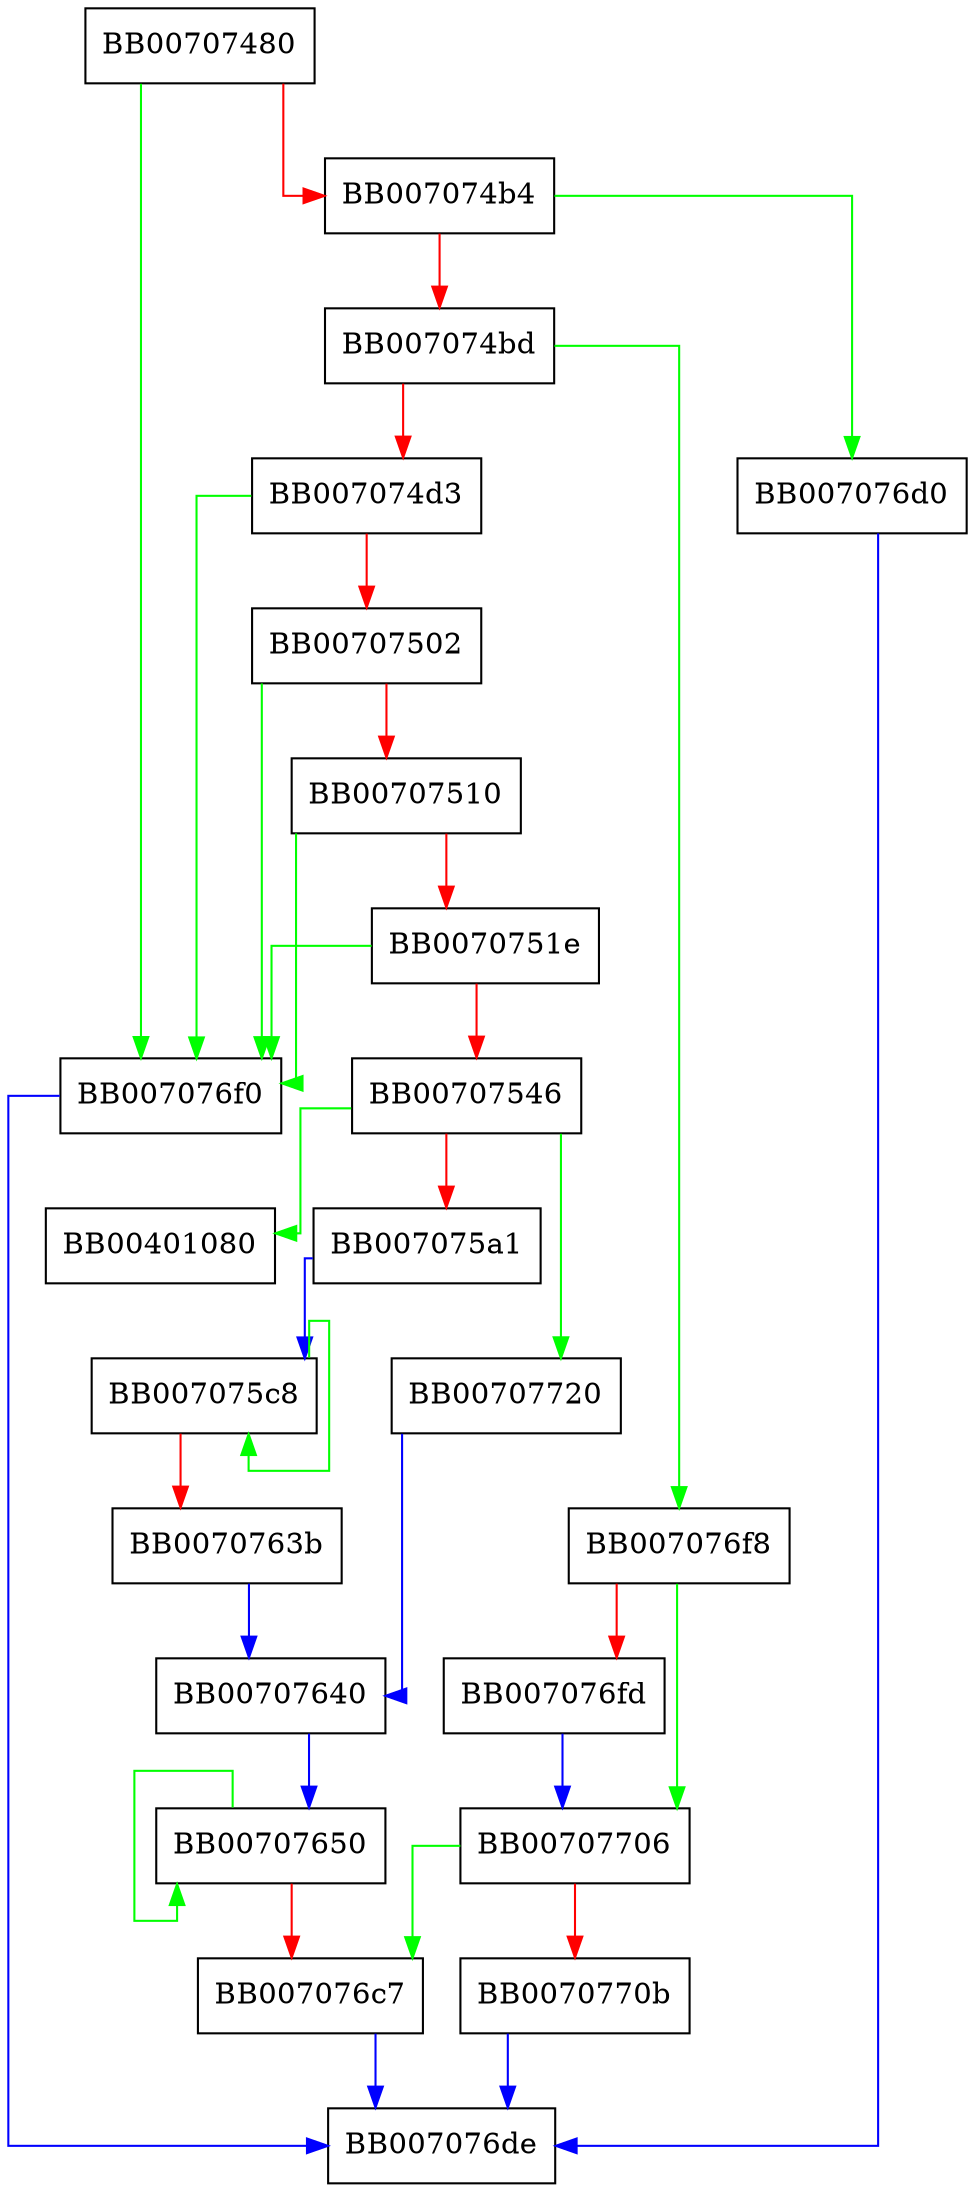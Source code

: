 digraph ssl3_cbc_copy_mac {
  node [shape="box"];
  graph [splines=ortho];
  BB00707480 -> BB007076f0 [color="green"];
  BB00707480 -> BB007074b4 [color="red"];
  BB007074b4 -> BB007076d0 [color="green"];
  BB007074b4 -> BB007074bd [color="red"];
  BB007074bd -> BB007076f8 [color="green"];
  BB007074bd -> BB007074d3 [color="red"];
  BB007074d3 -> BB007076f0 [color="green"];
  BB007074d3 -> BB00707502 [color="red"];
  BB00707502 -> BB007076f0 [color="green"];
  BB00707502 -> BB00707510 [color="red"];
  BB00707510 -> BB007076f0 [color="green"];
  BB00707510 -> BB0070751e [color="red"];
  BB0070751e -> BB007076f0 [color="green"];
  BB0070751e -> BB00707546 [color="red"];
  BB00707546 -> BB00401080 [color="green"];
  BB00707546 -> BB00707720 [color="green"];
  BB00707546 -> BB007075a1 [color="red"];
  BB007075a1 -> BB007075c8 [color="blue"];
  BB007075c8 -> BB007075c8 [color="green"];
  BB007075c8 -> BB0070763b [color="red"];
  BB0070763b -> BB00707640 [color="blue"];
  BB00707640 -> BB00707650 [color="blue"];
  BB00707650 -> BB00707650 [color="green"];
  BB00707650 -> BB007076c7 [color="red"];
  BB007076c7 -> BB007076de [color="blue"];
  BB007076d0 -> BB007076de [color="blue"];
  BB007076f0 -> BB007076de [color="blue"];
  BB007076f8 -> BB00707706 [color="green"];
  BB007076f8 -> BB007076fd [color="red"];
  BB007076fd -> BB00707706 [color="blue"];
  BB00707706 -> BB007076c7 [color="green"];
  BB00707706 -> BB0070770b [color="red"];
  BB0070770b -> BB007076de [color="blue"];
  BB00707720 -> BB00707640 [color="blue"];
}